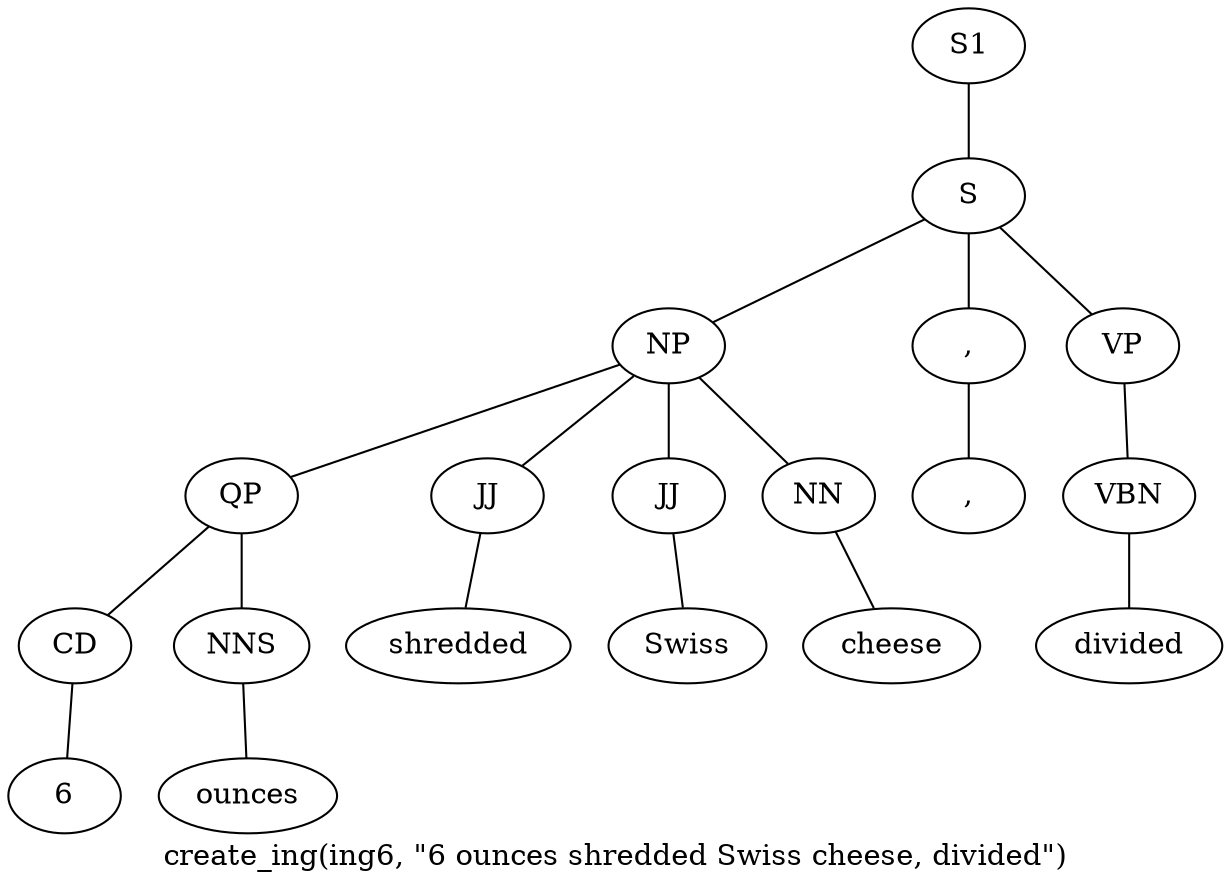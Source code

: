 graph SyntaxGraph {
	label = "create_ing(ing6, \"6 ounces shredded Swiss cheese, divided\")";
	Node0 [label="S1"];
	Node1 [label="S"];
	Node2 [label="NP"];
	Node3 [label="QP"];
	Node4 [label="CD"];
	Node5 [label="6"];
	Node6 [label="NNS"];
	Node7 [label="ounces"];
	Node8 [label="JJ"];
	Node9 [label="shredded"];
	Node10 [label="JJ"];
	Node11 [label="Swiss"];
	Node12 [label="NN"];
	Node13 [label="cheese"];
	Node14 [label=","];
	Node15 [label=","];
	Node16 [label="VP"];
	Node17 [label="VBN"];
	Node18 [label="divided"];

	Node0 -- Node1;
	Node1 -- Node2;
	Node1 -- Node14;
	Node1 -- Node16;
	Node2 -- Node3;
	Node2 -- Node8;
	Node2 -- Node10;
	Node2 -- Node12;
	Node3 -- Node4;
	Node3 -- Node6;
	Node4 -- Node5;
	Node6 -- Node7;
	Node8 -- Node9;
	Node10 -- Node11;
	Node12 -- Node13;
	Node14 -- Node15;
	Node16 -- Node17;
	Node17 -- Node18;
}